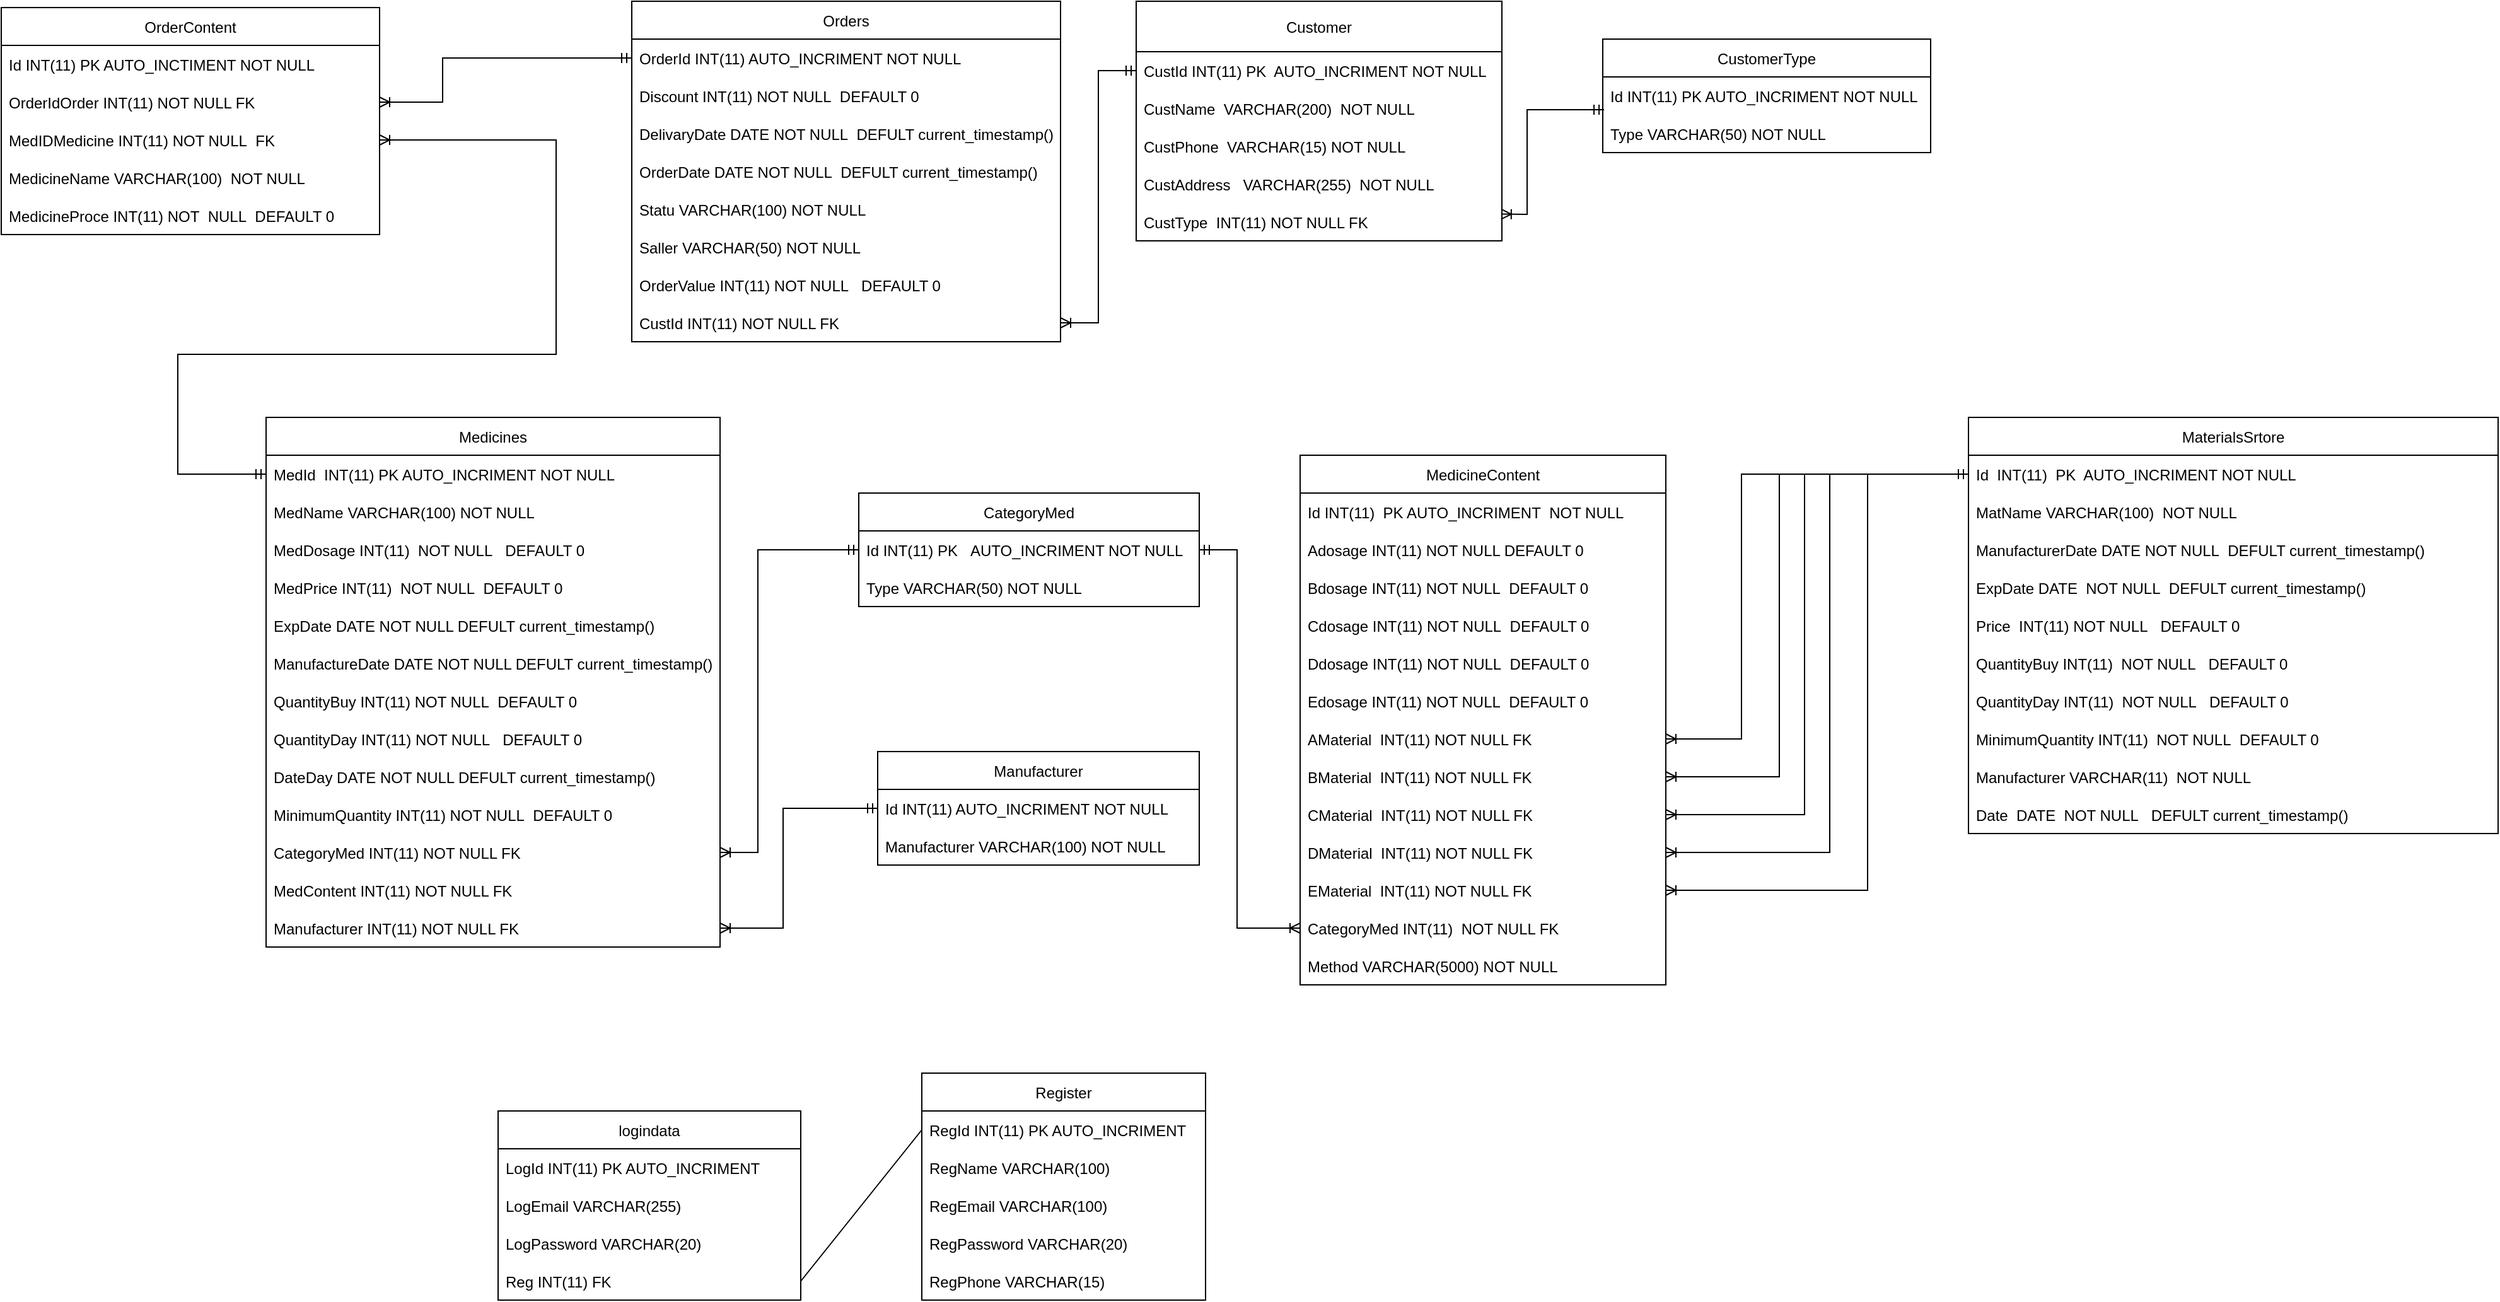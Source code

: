<mxfile version="18.0.1" type="device"><diagram id="C5RBs43oDa-KdzZeNtuy" name="Page-1"><mxGraphModel dx="881" dy="442" grid="1" gridSize="10" guides="1" tooltips="1" connect="1" arrows="1" fold="1" page="1" pageScale="1" pageWidth="827" pageHeight="1169" math="0" shadow="0"><root><mxCell id="WIyWlLk6GJQsqaUBKTNV-0"/><mxCell id="WIyWlLk6GJQsqaUBKTNV-1" parent="WIyWlLk6GJQsqaUBKTNV-0"/><mxCell id="UzynnG4K169JAQrHwCgM-20" value="" style="fontSize=12;html=1;endArrow=ERoneToMany;startArrow=ERmandOne;rounded=0;entryX=0.998;entryY=0.293;entryDx=0;entryDy=0;entryPerimeter=0;exitX=0.004;exitY=0.867;exitDx=0;exitDy=0;exitPerimeter=0;" parent="WIyWlLk6GJQsqaUBKTNV-1" source="BqTCzGmixMSB_LuTVovO-10" target="BqTCzGmixMSB_LuTVovO-7" edge="1"><mxGeometry width="100" height="100" relative="1" as="geometry"><mxPoint x="150" y="45" as="sourcePoint"/><mxPoint x="220" y="160" as="targetPoint"/><Array as="points"><mxPoint x="1230" y="96"/><mxPoint x="1230" y="179"/></Array></mxGeometry></mxCell><mxCell id="BqTCzGmixMSB_LuTVovO-2" value="Customer" style="swimlane;fontStyle=0;childLayout=stackLayout;horizontal=1;startSize=40;horizontalStack=0;resizeParent=1;resizeParentMax=0;resizeLast=0;collapsible=1;marginBottom=0;" parent="WIyWlLk6GJQsqaUBKTNV-1" vertex="1"><mxGeometry x="920" y="10" width="290" height="190" as="geometry"/></mxCell><mxCell id="BqTCzGmixMSB_LuTVovO-3" value="CustId INT(11) PK  AUTO_INCRIMENT NOT NULL" style="text;strokeColor=none;fillColor=none;align=left;verticalAlign=middle;spacingLeft=4;spacingRight=4;overflow=hidden;points=[[0,0.5],[1,0.5]];portConstraint=eastwest;rotatable=0;" parent="BqTCzGmixMSB_LuTVovO-2" vertex="1"><mxGeometry y="40" width="290" height="30" as="geometry"/></mxCell><mxCell id="BqTCzGmixMSB_LuTVovO-4" value="CustName  VARCHAR(200)  NOT NULL" style="text;strokeColor=none;fillColor=none;align=left;verticalAlign=middle;spacingLeft=4;spacingRight=4;overflow=hidden;points=[[0,0.5],[1,0.5]];portConstraint=eastwest;rotatable=0;" parent="BqTCzGmixMSB_LuTVovO-2" vertex="1"><mxGeometry y="70" width="290" height="30" as="geometry"/></mxCell><mxCell id="BqTCzGmixMSB_LuTVovO-8" value="CustPhone  VARCHAR(15) NOT NULL" style="text;strokeColor=none;fillColor=none;align=left;verticalAlign=middle;spacingLeft=4;spacingRight=4;overflow=hidden;points=[[0,0.5],[1,0.5]];portConstraint=eastwest;rotatable=0;" parent="BqTCzGmixMSB_LuTVovO-2" vertex="1"><mxGeometry y="100" width="290" height="30" as="geometry"/></mxCell><mxCell id="BqTCzGmixMSB_LuTVovO-6" value="CustAddress   VARCHAR(255)  NOT NULL" style="text;strokeColor=none;fillColor=none;align=left;verticalAlign=middle;spacingLeft=4;spacingRight=4;overflow=hidden;points=[[0,0.5],[1,0.5]];portConstraint=eastwest;rotatable=0;" parent="BqTCzGmixMSB_LuTVovO-2" vertex="1"><mxGeometry y="130" width="290" height="30" as="geometry"/></mxCell><mxCell id="BqTCzGmixMSB_LuTVovO-7" value="CustType  INT(11) NOT NULL FK" style="text;strokeColor=none;fillColor=none;align=left;verticalAlign=middle;spacingLeft=4;spacingRight=4;overflow=hidden;points=[[0,0.5],[1,0.5]];portConstraint=eastwest;rotatable=0;" parent="BqTCzGmixMSB_LuTVovO-2" vertex="1"><mxGeometry y="160" width="290" height="30" as="geometry"/></mxCell><mxCell id="BqTCzGmixMSB_LuTVovO-9" value="CustomerType" style="swimlane;fontStyle=0;childLayout=stackLayout;horizontal=1;startSize=30;horizontalStack=0;resizeParent=1;resizeParentMax=0;resizeLast=0;collapsible=1;marginBottom=0;" parent="WIyWlLk6GJQsqaUBKTNV-1" vertex="1"><mxGeometry x="1290" y="40" width="260" height="90" as="geometry"><mxRectangle x="220" y="40" width="50" height="30" as="alternateBounds"/></mxGeometry></mxCell><mxCell id="BqTCzGmixMSB_LuTVovO-10" value="Id INT(11) PK AUTO_INCRIMENT NOT NULL" style="text;strokeColor=none;fillColor=none;align=left;verticalAlign=middle;spacingLeft=4;spacingRight=4;overflow=hidden;points=[[0,0.5],[1,0.5]];portConstraint=eastwest;rotatable=0;" parent="BqTCzGmixMSB_LuTVovO-9" vertex="1"><mxGeometry y="30" width="260" height="30" as="geometry"/></mxCell><mxCell id="BqTCzGmixMSB_LuTVovO-11" value="Type VARCHAR(50) NOT NULL" style="text;strokeColor=none;fillColor=none;align=left;verticalAlign=middle;spacingLeft=4;spacingRight=4;overflow=hidden;points=[[0,0.5],[1,0.5]];portConstraint=eastwest;rotatable=0;" parent="BqTCzGmixMSB_LuTVovO-9" vertex="1"><mxGeometry y="60" width="260" height="30" as="geometry"/></mxCell><mxCell id="BqTCzGmixMSB_LuTVovO-14" value="logindata" style="swimlane;fontStyle=0;childLayout=stackLayout;horizontal=1;startSize=30;horizontalStack=0;resizeParent=1;resizeParentMax=0;resizeLast=0;collapsible=1;marginBottom=0;" parent="WIyWlLk6GJQsqaUBKTNV-1" vertex="1"><mxGeometry x="414" y="890" width="240" height="150" as="geometry"/></mxCell><mxCell id="BqTCzGmixMSB_LuTVovO-15" value="LogId INT(11) PK AUTO_INCRIMENT" style="text;strokeColor=none;fillColor=none;align=left;verticalAlign=middle;spacingLeft=4;spacingRight=4;overflow=hidden;points=[[0,0.5],[1,0.5]];portConstraint=eastwest;rotatable=0;" parent="BqTCzGmixMSB_LuTVovO-14" vertex="1"><mxGeometry y="30" width="240" height="30" as="geometry"/></mxCell><mxCell id="BqTCzGmixMSB_LuTVovO-16" value="LogEmail VARCHAR(255)" style="text;strokeColor=none;fillColor=none;align=left;verticalAlign=middle;spacingLeft=4;spacingRight=4;overflow=hidden;points=[[0,0.5],[1,0.5]];portConstraint=eastwest;rotatable=0;" parent="BqTCzGmixMSB_LuTVovO-14" vertex="1"><mxGeometry y="60" width="240" height="30" as="geometry"/></mxCell><mxCell id="BqTCzGmixMSB_LuTVovO-17" value="LogPassword VARCHAR(20)" style="text;strokeColor=none;fillColor=none;align=left;verticalAlign=middle;spacingLeft=4;spacingRight=4;overflow=hidden;points=[[0,0.5],[1,0.5]];portConstraint=eastwest;rotatable=0;" parent="BqTCzGmixMSB_LuTVovO-14" vertex="1"><mxGeometry y="90" width="240" height="30" as="geometry"/></mxCell><mxCell id="BqTCzGmixMSB_LuTVovO-18" value="Reg INT(11) FK" style="text;strokeColor=none;fillColor=none;align=left;verticalAlign=middle;spacingLeft=4;spacingRight=4;overflow=hidden;points=[[0,0.5],[1,0.5]];portConstraint=eastwest;rotatable=0;" parent="BqTCzGmixMSB_LuTVovO-14" vertex="1"><mxGeometry y="120" width="240" height="30" as="geometry"/></mxCell><mxCell id="BqTCzGmixMSB_LuTVovO-19" value="Register" style="swimlane;fontStyle=0;childLayout=stackLayout;horizontal=1;startSize=30;horizontalStack=0;resizeParent=1;resizeParentMax=0;resizeLast=0;collapsible=1;marginBottom=0;" parent="WIyWlLk6GJQsqaUBKTNV-1" vertex="1"><mxGeometry x="750" y="860" width="225" height="180" as="geometry"/></mxCell><mxCell id="BqTCzGmixMSB_LuTVovO-20" value="RegId INT(11) PK AUTO_INCRIMENT" style="text;strokeColor=none;fillColor=none;align=left;verticalAlign=middle;spacingLeft=4;spacingRight=4;overflow=hidden;points=[[0,0.5],[1,0.5]];portConstraint=eastwest;rotatable=0;" parent="BqTCzGmixMSB_LuTVovO-19" vertex="1"><mxGeometry y="30" width="225" height="30" as="geometry"/></mxCell><mxCell id="BqTCzGmixMSB_LuTVovO-21" value="RegName VARCHAR(100)" style="text;strokeColor=none;fillColor=none;align=left;verticalAlign=middle;spacingLeft=4;spacingRight=4;overflow=hidden;points=[[0,0.5],[1,0.5]];portConstraint=eastwest;rotatable=0;" parent="BqTCzGmixMSB_LuTVovO-19" vertex="1"><mxGeometry y="60" width="225" height="30" as="geometry"/></mxCell><mxCell id="BqTCzGmixMSB_LuTVovO-25" value="RegEmail VARCHAR(100) " style="text;strokeColor=none;fillColor=none;align=left;verticalAlign=middle;spacingLeft=4;spacingRight=4;overflow=hidden;points=[[0,0.5],[1,0.5]];portConstraint=eastwest;rotatable=0;" parent="BqTCzGmixMSB_LuTVovO-19" vertex="1"><mxGeometry y="90" width="225" height="30" as="geometry"/></mxCell><mxCell id="BqTCzGmixMSB_LuTVovO-24" value="RegPassword VARCHAR(20)" style="text;strokeColor=none;fillColor=none;align=left;verticalAlign=middle;spacingLeft=4;spacingRight=4;overflow=hidden;points=[[0,0.5],[1,0.5]];portConstraint=eastwest;rotatable=0;" parent="BqTCzGmixMSB_LuTVovO-19" vertex="1"><mxGeometry y="120" width="225" height="30" as="geometry"/></mxCell><mxCell id="BqTCzGmixMSB_LuTVovO-22" value="RegPhone VARCHAR(15)" style="text;strokeColor=none;fillColor=none;align=left;verticalAlign=middle;spacingLeft=4;spacingRight=4;overflow=hidden;points=[[0,0.5],[1,0.5]];portConstraint=eastwest;rotatable=0;" parent="BqTCzGmixMSB_LuTVovO-19" vertex="1"><mxGeometry y="150" width="225" height="30" as="geometry"/></mxCell><mxCell id="BqTCzGmixMSB_LuTVovO-27" value="" style="endArrow=none;html=1;rounded=0;endSize=999;exitX=1;exitY=0.5;exitDx=0;exitDy=0;entryX=0;entryY=0.5;entryDx=0;entryDy=0;" parent="WIyWlLk6GJQsqaUBKTNV-1" source="BqTCzGmixMSB_LuTVovO-18" target="BqTCzGmixMSB_LuTVovO-20" edge="1"><mxGeometry relative="1" as="geometry"><mxPoint x="560" y="230" as="sourcePoint"/><mxPoint x="720" y="200" as="targetPoint"/></mxGeometry></mxCell><mxCell id="BqTCzGmixMSB_LuTVovO-28" value="Orders" style="swimlane;fontStyle=0;childLayout=stackLayout;horizontal=1;startSize=30;horizontalStack=0;resizeParent=1;resizeParentMax=0;resizeLast=0;collapsible=1;marginBottom=0;" parent="WIyWlLk6GJQsqaUBKTNV-1" vertex="1"><mxGeometry x="520" y="10" width="340" height="270" as="geometry"/></mxCell><mxCell id="BqTCzGmixMSB_LuTVovO-29" value="OrderId INT(11) AUTO_INCRIMENT NOT NULL" style="text;strokeColor=none;fillColor=none;align=left;verticalAlign=middle;spacingLeft=4;spacingRight=4;overflow=hidden;points=[[0,0.5],[1,0.5]];portConstraint=eastwest;rotatable=0;" parent="BqTCzGmixMSB_LuTVovO-28" vertex="1"><mxGeometry y="30" width="340" height="30" as="geometry"/></mxCell><mxCell id="BqTCzGmixMSB_LuTVovO-30" value="Discount INT(11) NOT NULL  DEFAULT 0" style="text;strokeColor=none;fillColor=none;align=left;verticalAlign=middle;spacingLeft=4;spacingRight=4;overflow=hidden;points=[[0,0.5],[1,0.5]];portConstraint=eastwest;rotatable=0;" parent="BqTCzGmixMSB_LuTVovO-28" vertex="1"><mxGeometry y="60" width="340" height="30" as="geometry"/></mxCell><mxCell id="BqTCzGmixMSB_LuTVovO-33" value="DelivaryDate DATE NOT NULL  DEFULT current_timestamp()" style="text;strokeColor=none;fillColor=none;align=left;verticalAlign=middle;spacingLeft=4;spacingRight=4;overflow=hidden;points=[[0,0.5],[1,0.5]];portConstraint=eastwest;rotatable=0;" parent="BqTCzGmixMSB_LuTVovO-28" vertex="1"><mxGeometry y="90" width="340" height="30" as="geometry"/></mxCell><mxCell id="BqTCzGmixMSB_LuTVovO-34" value="OrderDate DATE NOT NULL  DEFULT current_timestamp()" style="text;strokeColor=none;fillColor=none;align=left;verticalAlign=middle;spacingLeft=4;spacingRight=4;overflow=hidden;points=[[0,0.5],[1,0.5]];portConstraint=eastwest;rotatable=0;" parent="BqTCzGmixMSB_LuTVovO-28" vertex="1"><mxGeometry y="120" width="340" height="30" as="geometry"/></mxCell><mxCell id="BqTCzGmixMSB_LuTVovO-31" value="Statu VARCHAR(100) NOT NULL" style="text;strokeColor=none;fillColor=none;align=left;verticalAlign=middle;spacingLeft=4;spacingRight=4;overflow=hidden;points=[[0,0.5],[1,0.5]];portConstraint=eastwest;rotatable=0;" parent="BqTCzGmixMSB_LuTVovO-28" vertex="1"><mxGeometry y="150" width="340" height="30" as="geometry"/></mxCell><mxCell id="BqTCzGmixMSB_LuTVovO-37" value="Saller VARCHAR(50) NOT NULL" style="text;strokeColor=none;fillColor=none;align=left;verticalAlign=middle;spacingLeft=4;spacingRight=4;overflow=hidden;points=[[0,0.5],[1,0.5]];portConstraint=eastwest;rotatable=0;" parent="BqTCzGmixMSB_LuTVovO-28" vertex="1"><mxGeometry y="180" width="340" height="30" as="geometry"/></mxCell><mxCell id="BqTCzGmixMSB_LuTVovO-36" value="OrderValue INT(11) NOT NULL   DEFAULT 0" style="text;strokeColor=none;fillColor=none;align=left;verticalAlign=middle;spacingLeft=4;spacingRight=4;overflow=hidden;points=[[0,0.5],[1,0.5]];portConstraint=eastwest;rotatable=0;" parent="BqTCzGmixMSB_LuTVovO-28" vertex="1"><mxGeometry y="210" width="340" height="30" as="geometry"/></mxCell><mxCell id="BqTCzGmixMSB_LuTVovO-35" value="CustId INT(11) NOT NULL FK" style="text;strokeColor=none;fillColor=none;align=left;verticalAlign=middle;spacingLeft=4;spacingRight=4;overflow=hidden;points=[[0,0.5],[1,0.5]];portConstraint=eastwest;rotatable=0;" parent="BqTCzGmixMSB_LuTVovO-28" vertex="1"><mxGeometry y="240" width="340" height="30" as="geometry"/></mxCell><mxCell id="BqTCzGmixMSB_LuTVovO-38" value="" style="fontSize=12;html=1;endArrow=ERoneToMany;startArrow=ERmandOne;rounded=0;entryX=1;entryY=0.5;entryDx=0;entryDy=0;exitX=0;exitY=0.5;exitDx=0;exitDy=0;" parent="WIyWlLk6GJQsqaUBKTNV-1" source="BqTCzGmixMSB_LuTVovO-3" target="BqTCzGmixMSB_LuTVovO-35" edge="1"><mxGeometry width="100" height="100" relative="1" as="geometry"><mxPoint x="-208.66" y="240" as="sourcePoint"/><mxPoint x="-250" y="342.78" as="targetPoint"/><Array as="points"><mxPoint x="890" y="65"/><mxPoint x="890" y="265"/></Array></mxGeometry></mxCell><mxCell id="BqTCzGmixMSB_LuTVovO-39" value="OrderContent" style="swimlane;fontStyle=0;childLayout=stackLayout;horizontal=1;startSize=30;horizontalStack=0;resizeParent=1;resizeParentMax=0;resizeLast=0;collapsible=1;marginBottom=0;" parent="WIyWlLk6GJQsqaUBKTNV-1" vertex="1"><mxGeometry x="20" y="15" width="300" height="180" as="geometry"/></mxCell><mxCell id="BqTCzGmixMSB_LuTVovO-40" value="Id INT(11) PK AUTO_INCTIMENT NOT NULL  " style="text;strokeColor=none;fillColor=none;align=left;verticalAlign=middle;spacingLeft=4;spacingRight=4;overflow=hidden;points=[[0,0.5],[1,0.5]];portConstraint=eastwest;rotatable=0;" parent="BqTCzGmixMSB_LuTVovO-39" vertex="1"><mxGeometry y="30" width="300" height="30" as="geometry"/></mxCell><mxCell id="BqTCzGmixMSB_LuTVovO-41" value="OrderIdOrder INT(11) NOT NULL FK  " style="text;strokeColor=none;fillColor=none;align=left;verticalAlign=middle;spacingLeft=4;spacingRight=4;overflow=hidden;points=[[0,0.5],[1,0.5]];portConstraint=eastwest;rotatable=0;" parent="BqTCzGmixMSB_LuTVovO-39" vertex="1"><mxGeometry y="60" width="300" height="30" as="geometry"/></mxCell><mxCell id="BqTCzGmixMSB_LuTVovO-42" value="MedIDMedicine INT(11) NOT NULL  FK" style="text;strokeColor=none;fillColor=none;align=left;verticalAlign=middle;spacingLeft=4;spacingRight=4;overflow=hidden;points=[[0,0.5],[1,0.5]];portConstraint=eastwest;rotatable=0;" parent="BqTCzGmixMSB_LuTVovO-39" vertex="1"><mxGeometry y="90" width="300" height="30" as="geometry"/></mxCell><mxCell id="BqTCzGmixMSB_LuTVovO-47" value="MedicineName VARCHAR(100)  NOT NULL" style="text;strokeColor=none;fillColor=none;align=left;verticalAlign=middle;spacingLeft=4;spacingRight=4;overflow=hidden;points=[[0,0.5],[1,0.5]];portConstraint=eastwest;rotatable=0;" parent="BqTCzGmixMSB_LuTVovO-39" vertex="1"><mxGeometry y="120" width="300" height="30" as="geometry"/></mxCell><mxCell id="BqTCzGmixMSB_LuTVovO-46" value="MedicineProce INT(11) NOT  NULL  DEFAULT 0" style="text;strokeColor=none;fillColor=none;align=left;verticalAlign=middle;spacingLeft=4;spacingRight=4;overflow=hidden;points=[[0,0.5],[1,0.5]];portConstraint=eastwest;rotatable=0;" parent="BqTCzGmixMSB_LuTVovO-39" vertex="1"><mxGeometry y="150" width="300" height="30" as="geometry"/></mxCell><mxCell id="BqTCzGmixMSB_LuTVovO-48" value="Medicines" style="swimlane;fontStyle=0;childLayout=stackLayout;horizontal=1;startSize=30;horizontalStack=0;resizeParent=1;resizeParentMax=0;resizeLast=0;collapsible=1;marginBottom=0;" parent="WIyWlLk6GJQsqaUBKTNV-1" vertex="1"><mxGeometry x="230" y="340" width="360" height="420" as="geometry"/></mxCell><mxCell id="BqTCzGmixMSB_LuTVovO-49" value="MedId  INT(11) PK AUTO_INCRIMENT NOT NULL" style="text;strokeColor=none;fillColor=none;align=left;verticalAlign=middle;spacingLeft=4;spacingRight=4;overflow=hidden;points=[[0,0.5],[1,0.5]];portConstraint=eastwest;rotatable=0;" parent="BqTCzGmixMSB_LuTVovO-48" vertex="1"><mxGeometry y="30" width="360" height="30" as="geometry"/></mxCell><mxCell id="BqTCzGmixMSB_LuTVovO-51" value="MedName VARCHAR(100) NOT NULL" style="text;strokeColor=none;fillColor=none;align=left;verticalAlign=middle;spacingLeft=4;spacingRight=4;overflow=hidden;points=[[0,0.5],[1,0.5]];portConstraint=eastwest;rotatable=0;" parent="BqTCzGmixMSB_LuTVovO-48" vertex="1"><mxGeometry y="60" width="360" height="30" as="geometry"/></mxCell><mxCell id="BqTCzGmixMSB_LuTVovO-50" value="MedDosage INT(11)  NOT NULL   DEFAULT 0" style="text;strokeColor=none;fillColor=none;align=left;verticalAlign=middle;spacingLeft=4;spacingRight=4;overflow=hidden;points=[[0,0.5],[1,0.5]];portConstraint=eastwest;rotatable=0;" parent="BqTCzGmixMSB_LuTVovO-48" vertex="1"><mxGeometry y="90" width="360" height="30" as="geometry"/></mxCell><mxCell id="BqTCzGmixMSB_LuTVovO-52" value="MedPrice INT(11)  NOT NULL  DEFAULT 0" style="text;strokeColor=none;fillColor=none;align=left;verticalAlign=middle;spacingLeft=4;spacingRight=4;overflow=hidden;points=[[0,0.5],[1,0.5]];portConstraint=eastwest;rotatable=0;" parent="BqTCzGmixMSB_LuTVovO-48" vertex="1"><mxGeometry y="120" width="360" height="30" as="geometry"/></mxCell><mxCell id="BqTCzGmixMSB_LuTVovO-45" value="ExpDate DATE NOT NULL DEFULT current_timestamp()" style="text;strokeColor=none;fillColor=none;align=left;verticalAlign=middle;spacingLeft=4;spacingRight=4;overflow=hidden;points=[[0,0.5],[1,0.5]];portConstraint=eastwest;rotatable=0;" parent="BqTCzGmixMSB_LuTVovO-48" vertex="1"><mxGeometry y="150" width="360" height="30" as="geometry"/></mxCell><mxCell id="BqTCzGmixMSB_LuTVovO-44" value="ManufactureDate DATE NOT NULL DEFULT current_timestamp()" style="text;strokeColor=none;fillColor=none;align=left;verticalAlign=middle;spacingLeft=4;spacingRight=4;overflow=hidden;points=[[0,0.5],[1,0.5]];portConstraint=eastwest;rotatable=0;" parent="BqTCzGmixMSB_LuTVovO-48" vertex="1"><mxGeometry y="180" width="360" height="30" as="geometry"/></mxCell><mxCell id="BqTCzGmixMSB_LuTVovO-43" value="QuantityBuy INT(11) NOT NULL  DEFAULT 0" style="text;strokeColor=none;fillColor=none;align=left;verticalAlign=middle;spacingLeft=4;spacingRight=4;overflow=hidden;points=[[0,0.5],[1,0.5]];portConstraint=eastwest;rotatable=0;" parent="BqTCzGmixMSB_LuTVovO-48" vertex="1"><mxGeometry y="210" width="360" height="30" as="geometry"/></mxCell><mxCell id="BqTCzGmixMSB_LuTVovO-57" value="QuantityDay INT(11) NOT NULL   DEFAULT 0" style="text;strokeColor=none;fillColor=none;align=left;verticalAlign=middle;spacingLeft=4;spacingRight=4;overflow=hidden;points=[[0,0.5],[1,0.5]];portConstraint=eastwest;rotatable=0;" parent="BqTCzGmixMSB_LuTVovO-48" vertex="1"><mxGeometry y="240" width="360" height="30" as="geometry"/></mxCell><mxCell id="BqTCzGmixMSB_LuTVovO-56" value="DateDay DATE NOT NULL DEFULT current_timestamp()" style="text;strokeColor=none;fillColor=none;align=left;verticalAlign=middle;spacingLeft=4;spacingRight=4;overflow=hidden;points=[[0,0.5],[1,0.5]];portConstraint=eastwest;rotatable=0;" parent="BqTCzGmixMSB_LuTVovO-48" vertex="1"><mxGeometry y="270" width="360" height="30" as="geometry"/></mxCell><mxCell id="BqTCzGmixMSB_LuTVovO-55" value="MinimumQuantity INT(11) NOT NULL  DEFAULT 0" style="text;strokeColor=none;fillColor=none;align=left;verticalAlign=middle;spacingLeft=4;spacingRight=4;overflow=hidden;points=[[0,0.5],[1,0.5]];portConstraint=eastwest;rotatable=0;" parent="BqTCzGmixMSB_LuTVovO-48" vertex="1"><mxGeometry y="300" width="360" height="30" as="geometry"/></mxCell><mxCell id="BqTCzGmixMSB_LuTVovO-54" value="CategoryMed INT(11) NOT NULL FK" style="text;strokeColor=none;fillColor=none;align=left;verticalAlign=middle;spacingLeft=4;spacingRight=4;overflow=hidden;points=[[0,0.5],[1,0.5]];portConstraint=eastwest;rotatable=0;" parent="BqTCzGmixMSB_LuTVovO-48" vertex="1"><mxGeometry y="330" width="360" height="30" as="geometry"/></mxCell><mxCell id="BqTCzGmixMSB_LuTVovO-62" value="MedContent INT(11) NOT NULL FK" style="text;strokeColor=none;fillColor=none;align=left;verticalAlign=middle;spacingLeft=4;spacingRight=4;overflow=hidden;points=[[0,0.5],[1,0.5]];portConstraint=eastwest;rotatable=0;" parent="BqTCzGmixMSB_LuTVovO-48" vertex="1"><mxGeometry y="360" width="360" height="30" as="geometry"/></mxCell><mxCell id="BqTCzGmixMSB_LuTVovO-53" value="Manufacturer INT(11) NOT NULL FK" style="text;strokeColor=none;fillColor=none;align=left;verticalAlign=middle;spacingLeft=4;spacingRight=4;overflow=hidden;points=[[0,0.5],[1,0.5]];portConstraint=eastwest;rotatable=0;" parent="BqTCzGmixMSB_LuTVovO-48" vertex="1"><mxGeometry y="390" width="360" height="30" as="geometry"/></mxCell><mxCell id="BqTCzGmixMSB_LuTVovO-63" value="" style="fontSize=12;html=1;endArrow=ERoneToMany;startArrow=ERmandOne;rounded=0;entryX=1;entryY=0.5;entryDx=0;entryDy=0;exitX=0;exitY=0.5;exitDx=0;exitDy=0;" parent="WIyWlLk6GJQsqaUBKTNV-1" source="BqTCzGmixMSB_LuTVovO-29" target="BqTCzGmixMSB_LuTVovO-41" edge="1"><mxGeometry width="100" height="100" relative="1" as="geometry"><mxPoint x="-18.66" y="340" as="sourcePoint"/><mxPoint x="-140" y="432.78" as="targetPoint"/><Array as="points"><mxPoint x="370" y="55"/><mxPoint x="370" y="90"/></Array></mxGeometry></mxCell><mxCell id="BqTCzGmixMSB_LuTVovO-64" value="" style="fontSize=12;html=1;endArrow=ERoneToMany;startArrow=ERmandOne;rounded=0;entryX=1;entryY=0.5;entryDx=0;entryDy=0;exitX=0;exitY=0.5;exitDx=0;exitDy=0;" parent="WIyWlLk6GJQsqaUBKTNV-1" source="BqTCzGmixMSB_LuTVovO-49" target="BqTCzGmixMSB_LuTVovO-42" edge="1"><mxGeometry width="100" height="100" relative="1" as="geometry"><mxPoint x="-218.66" y="438.61" as="sourcePoint"/><mxPoint x="-340" y="531.39" as="targetPoint"/><Array as="points"><mxPoint x="160" y="385"/><mxPoint x="160" y="290"/><mxPoint x="460" y="290"/><mxPoint x="460" y="120"/></Array></mxGeometry></mxCell><mxCell id="BqTCzGmixMSB_LuTVovO-65" value="CategoryMed" style="swimlane;fontStyle=0;childLayout=stackLayout;horizontal=1;startSize=30;horizontalStack=0;resizeParent=1;resizeParentMax=0;resizeLast=0;collapsible=1;marginBottom=0;" parent="WIyWlLk6GJQsqaUBKTNV-1" vertex="1"><mxGeometry x="700" y="400" width="270" height="90" as="geometry"/></mxCell><mxCell id="BqTCzGmixMSB_LuTVovO-66" value="Id INT(11) PK   AUTO_INCRIMENT NOT NULL " style="text;strokeColor=none;fillColor=none;align=left;verticalAlign=middle;spacingLeft=4;spacingRight=4;overflow=hidden;points=[[0,0.5],[1,0.5]];portConstraint=eastwest;rotatable=0;" parent="BqTCzGmixMSB_LuTVovO-65" vertex="1"><mxGeometry y="30" width="270" height="30" as="geometry"/></mxCell><mxCell id="BqTCzGmixMSB_LuTVovO-67" value="Type VARCHAR(50) NOT NULL" style="text;strokeColor=none;fillColor=none;align=left;verticalAlign=middle;spacingLeft=4;spacingRight=4;overflow=hidden;points=[[0,0.5],[1,0.5]];portConstraint=eastwest;rotatable=0;" parent="BqTCzGmixMSB_LuTVovO-65" vertex="1"><mxGeometry y="60" width="270" height="30" as="geometry"/></mxCell><mxCell id="BqTCzGmixMSB_LuTVovO-69" value="Manufacturer" style="swimlane;fontStyle=0;childLayout=stackLayout;horizontal=1;startSize=30;horizontalStack=0;resizeParent=1;resizeParentMax=0;resizeLast=0;collapsible=1;marginBottom=0;" parent="WIyWlLk6GJQsqaUBKTNV-1" vertex="1"><mxGeometry x="715" y="605" width="255" height="90" as="geometry"/></mxCell><mxCell id="BqTCzGmixMSB_LuTVovO-70" value="Id INT(11) AUTO_INCRIMENT NOT NULL " style="text;strokeColor=none;fillColor=none;align=left;verticalAlign=middle;spacingLeft=4;spacingRight=4;overflow=hidden;points=[[0,0.5],[1,0.5]];portConstraint=eastwest;rotatable=0;" parent="BqTCzGmixMSB_LuTVovO-69" vertex="1"><mxGeometry y="30" width="255" height="30" as="geometry"/></mxCell><mxCell id="BqTCzGmixMSB_LuTVovO-71" value="Manufacturer VARCHAR(100) NOT NULL" style="text;strokeColor=none;fillColor=none;align=left;verticalAlign=middle;spacingLeft=4;spacingRight=4;overflow=hidden;points=[[0,0.5],[1,0.5]];portConstraint=eastwest;rotatable=0;" parent="BqTCzGmixMSB_LuTVovO-69" vertex="1"><mxGeometry y="60" width="255" height="30" as="geometry"/></mxCell><mxCell id="BqTCzGmixMSB_LuTVovO-73" value="" style="fontSize=12;html=1;endArrow=ERoneToMany;startArrow=ERmandOne;rounded=0;entryX=1;entryY=0.5;entryDx=0;entryDy=0;exitX=0;exitY=0.5;exitDx=0;exitDy=0;" parent="WIyWlLk6GJQsqaUBKTNV-1" source="BqTCzGmixMSB_LuTVovO-66" target="BqTCzGmixMSB_LuTVovO-54" edge="1"><mxGeometry width="100" height="100" relative="1" as="geometry"><mxPoint x="400.84" y="116.01" as="sourcePoint"/><mxPoint x="279.5" y="208.79" as="targetPoint"/><Array as="points"><mxPoint x="620" y="445"/><mxPoint x="620" y="685"/></Array></mxGeometry></mxCell><mxCell id="BqTCzGmixMSB_LuTVovO-74" value="" style="fontSize=12;html=1;endArrow=ERoneToMany;startArrow=ERmandOne;rounded=0;entryX=1;entryY=0.5;entryDx=0;entryDy=0;exitX=0;exitY=0.5;exitDx=0;exitDy=0;" parent="WIyWlLk6GJQsqaUBKTNV-1" source="BqTCzGmixMSB_LuTVovO-70" target="BqTCzGmixMSB_LuTVovO-53" edge="1"><mxGeometry width="100" height="100" relative="1" as="geometry"><mxPoint x="410.84" y="126.01" as="sourcePoint"/><mxPoint x="289.5" y="218.79" as="targetPoint"/><Array as="points"><mxPoint x="640" y="650"/><mxPoint x="640" y="745"/></Array></mxGeometry></mxCell><mxCell id="BqTCzGmixMSB_LuTVovO-75" value="MedicineContent" style="swimlane;fontStyle=0;childLayout=stackLayout;horizontal=1;startSize=30;horizontalStack=0;resizeParent=1;resizeParentMax=0;resizeLast=0;collapsible=1;marginBottom=0;" parent="WIyWlLk6GJQsqaUBKTNV-1" vertex="1"><mxGeometry x="1050" y="370" width="290" height="420" as="geometry"/></mxCell><mxCell id="BqTCzGmixMSB_LuTVovO-76" value="Id INT(11)  PK AUTO_INCRIMENT  NOT NULL" style="text;strokeColor=none;fillColor=none;align=left;verticalAlign=middle;spacingLeft=4;spacingRight=4;overflow=hidden;points=[[0,0.5],[1,0.5]];portConstraint=eastwest;rotatable=0;" parent="BqTCzGmixMSB_LuTVovO-75" vertex="1"><mxGeometry y="30" width="290" height="30" as="geometry"/></mxCell><mxCell id="BqTCzGmixMSB_LuTVovO-77" value="Adosage INT(11) NOT NULL DEFAULT 0" style="text;strokeColor=none;fillColor=none;align=left;verticalAlign=middle;spacingLeft=4;spacingRight=4;overflow=hidden;points=[[0,0.5],[1,0.5]];portConstraint=eastwest;rotatable=0;" parent="BqTCzGmixMSB_LuTVovO-75" vertex="1"><mxGeometry y="60" width="290" height="30" as="geometry"/></mxCell><mxCell id="BqTCzGmixMSB_LuTVovO-81" value="Bdosage INT(11) NOT NULL  DEFAULT 0" style="text;strokeColor=none;fillColor=none;align=left;verticalAlign=middle;spacingLeft=4;spacingRight=4;overflow=hidden;points=[[0,0.5],[1,0.5]];portConstraint=eastwest;rotatable=0;" parent="BqTCzGmixMSB_LuTVovO-75" vertex="1"><mxGeometry y="90" width="290" height="30" as="geometry"/></mxCell><mxCell id="BqTCzGmixMSB_LuTVovO-80" value="Cdosage INT(11) NOT NULL  DEFAULT 0" style="text;strokeColor=none;fillColor=none;align=left;verticalAlign=middle;spacingLeft=4;spacingRight=4;overflow=hidden;points=[[0,0.5],[1,0.5]];portConstraint=eastwest;rotatable=0;" parent="BqTCzGmixMSB_LuTVovO-75" vertex="1"><mxGeometry y="120" width="290" height="30" as="geometry"/></mxCell><mxCell id="BqTCzGmixMSB_LuTVovO-82" value="Ddosage INT(11) NOT NULL  DEFAULT 0" style="text;strokeColor=none;fillColor=none;align=left;verticalAlign=middle;spacingLeft=4;spacingRight=4;overflow=hidden;points=[[0,0.5],[1,0.5]];portConstraint=eastwest;rotatable=0;" parent="BqTCzGmixMSB_LuTVovO-75" vertex="1"><mxGeometry y="150" width="290" height="30" as="geometry"/></mxCell><mxCell id="BqTCzGmixMSB_LuTVovO-83" value="Edosage INT(11) NOT NULL  DEFAULT 0" style="text;strokeColor=none;fillColor=none;align=left;verticalAlign=middle;spacingLeft=4;spacingRight=4;overflow=hidden;points=[[0,0.5],[1,0.5]];portConstraint=eastwest;rotatable=0;" parent="BqTCzGmixMSB_LuTVovO-75" vertex="1"><mxGeometry y="180" width="290" height="30" as="geometry"/></mxCell><mxCell id="BqTCzGmixMSB_LuTVovO-59" value="AMaterial  INT(11) NOT NULL FK" style="text;strokeColor=none;fillColor=none;align=left;verticalAlign=middle;spacingLeft=4;spacingRight=4;overflow=hidden;points=[[0,0.5],[1,0.5]];portConstraint=eastwest;rotatable=0;" parent="BqTCzGmixMSB_LuTVovO-75" vertex="1"><mxGeometry y="210" width="290" height="30" as="geometry"/></mxCell><mxCell id="BqTCzGmixMSB_LuTVovO-84" value="BMaterial  INT(11) NOT NULL FK" style="text;strokeColor=none;fillColor=none;align=left;verticalAlign=middle;spacingLeft=4;spacingRight=4;overflow=hidden;points=[[0,0.5],[1,0.5]];portConstraint=eastwest;rotatable=0;" parent="BqTCzGmixMSB_LuTVovO-75" vertex="1"><mxGeometry y="240" width="290" height="30" as="geometry"/></mxCell><mxCell id="BqTCzGmixMSB_LuTVovO-85" value="CMaterial  INT(11) NOT NULL FK" style="text;strokeColor=none;fillColor=none;align=left;verticalAlign=middle;spacingLeft=4;spacingRight=4;overflow=hidden;points=[[0,0.5],[1,0.5]];portConstraint=eastwest;rotatable=0;" parent="BqTCzGmixMSB_LuTVovO-75" vertex="1"><mxGeometry y="270" width="290" height="30" as="geometry"/></mxCell><mxCell id="BqTCzGmixMSB_LuTVovO-87" value="DMaterial  INT(11) NOT NULL FK" style="text;strokeColor=none;fillColor=none;align=left;verticalAlign=middle;spacingLeft=4;spacingRight=4;overflow=hidden;points=[[0,0.5],[1,0.5]];portConstraint=eastwest;rotatable=0;" parent="BqTCzGmixMSB_LuTVovO-75" vertex="1"><mxGeometry y="300" width="290" height="30" as="geometry"/></mxCell><mxCell id="BqTCzGmixMSB_LuTVovO-86" value="EMaterial  INT(11) NOT NULL FK" style="text;strokeColor=none;fillColor=none;align=left;verticalAlign=middle;spacingLeft=4;spacingRight=4;overflow=hidden;points=[[0,0.5],[1,0.5]];portConstraint=eastwest;rotatable=0;" parent="BqTCzGmixMSB_LuTVovO-75" vertex="1"><mxGeometry y="330" width="290" height="30" as="geometry"/></mxCell><mxCell id="BqTCzGmixMSB_LuTVovO-61" value="CategoryMed INT(11)  NOT NULL FK" style="text;strokeColor=none;fillColor=none;align=left;verticalAlign=middle;spacingLeft=4;spacingRight=4;overflow=hidden;points=[[0,0.5],[1,0.5]];portConstraint=eastwest;rotatable=0;" parent="BqTCzGmixMSB_LuTVovO-75" vertex="1"><mxGeometry y="360" width="290" height="30" as="geometry"/></mxCell><mxCell id="BqTCzGmixMSB_LuTVovO-60" value="Method VARCHAR(5000) NOT NULL" style="text;strokeColor=none;fillColor=none;align=left;verticalAlign=middle;spacingLeft=4;spacingRight=4;overflow=hidden;points=[[0,0.5],[1,0.5]];portConstraint=eastwest;rotatable=0;" parent="BqTCzGmixMSB_LuTVovO-75" vertex="1"><mxGeometry y="390" width="290" height="30" as="geometry"/></mxCell><mxCell id="BqTCzGmixMSB_LuTVovO-88" value="MaterialsSrtore" style="swimlane;fontStyle=0;childLayout=stackLayout;horizontal=1;startSize=30;horizontalStack=0;resizeParent=1;resizeParentMax=0;resizeLast=0;collapsible=1;marginBottom=0;" parent="WIyWlLk6GJQsqaUBKTNV-1" vertex="1"><mxGeometry x="1580" y="340" width="420" height="330" as="geometry"/></mxCell><mxCell id="BqTCzGmixMSB_LuTVovO-89" value="Id  INT(11)  PK  AUTO_INCRIMENT NOT NULL" style="text;strokeColor=none;fillColor=none;align=left;verticalAlign=middle;spacingLeft=4;spacingRight=4;overflow=hidden;points=[[0,0.5],[1,0.5]];portConstraint=eastwest;rotatable=0;" parent="BqTCzGmixMSB_LuTVovO-88" vertex="1"><mxGeometry y="30" width="420" height="30" as="geometry"/></mxCell><mxCell id="BqTCzGmixMSB_LuTVovO-90" value="MatName VARCHAR(100)  NOT NULL" style="text;strokeColor=none;fillColor=none;align=left;verticalAlign=middle;spacingLeft=4;spacingRight=4;overflow=hidden;points=[[0,0.5],[1,0.5]];portConstraint=eastwest;rotatable=0;" parent="BqTCzGmixMSB_LuTVovO-88" vertex="1"><mxGeometry y="60" width="420" height="30" as="geometry"/></mxCell><mxCell id="BqTCzGmixMSB_LuTVovO-91" value="ManufacturerDate DATE NOT NULL  DEFULT current_timestamp()" style="text;strokeColor=none;fillColor=none;align=left;verticalAlign=middle;spacingLeft=4;spacingRight=4;overflow=hidden;points=[[0,0.5],[1,0.5]];portConstraint=eastwest;rotatable=0;" parent="BqTCzGmixMSB_LuTVovO-88" vertex="1"><mxGeometry y="90" width="420" height="30" as="geometry"/></mxCell><mxCell id="BqTCzGmixMSB_LuTVovO-94" value="ExpDate DATE  NOT NULL  DEFULT current_timestamp()" style="text;strokeColor=none;fillColor=none;align=left;verticalAlign=middle;spacingLeft=4;spacingRight=4;overflow=hidden;points=[[0,0.5],[1,0.5]];portConstraint=eastwest;rotatable=0;" parent="BqTCzGmixMSB_LuTVovO-88" vertex="1"><mxGeometry y="120" width="420" height="30" as="geometry"/></mxCell><mxCell id="BqTCzGmixMSB_LuTVovO-93" value="Price  INT(11) NOT NULL   DEFAULT 0" style="text;strokeColor=none;fillColor=none;align=left;verticalAlign=middle;spacingLeft=4;spacingRight=4;overflow=hidden;points=[[0,0.5],[1,0.5]];portConstraint=eastwest;rotatable=0;" parent="BqTCzGmixMSB_LuTVovO-88" vertex="1"><mxGeometry y="150" width="420" height="30" as="geometry"/></mxCell><mxCell id="BqTCzGmixMSB_LuTVovO-95" value="QuantityBuy INT(11)  NOT NULL   DEFAULT 0" style="text;strokeColor=none;fillColor=none;align=left;verticalAlign=middle;spacingLeft=4;spacingRight=4;overflow=hidden;points=[[0,0.5],[1,0.5]];portConstraint=eastwest;rotatable=0;" parent="BqTCzGmixMSB_LuTVovO-88" vertex="1"><mxGeometry y="180" width="420" height="30" as="geometry"/></mxCell><mxCell id="BqTCzGmixMSB_LuTVovO-92" value="QuantityDay INT(11)  NOT NULL   DEFAULT 0" style="text;strokeColor=none;fillColor=none;align=left;verticalAlign=middle;spacingLeft=4;spacingRight=4;overflow=hidden;points=[[0,0.5],[1,0.5]];portConstraint=eastwest;rotatable=0;" parent="BqTCzGmixMSB_LuTVovO-88" vertex="1"><mxGeometry y="210" width="420" height="30" as="geometry"/></mxCell><mxCell id="BqTCzGmixMSB_LuTVovO-98" value="MinimumQuantity INT(11)  NOT NULL  DEFAULT 0" style="text;strokeColor=none;fillColor=none;align=left;verticalAlign=middle;spacingLeft=4;spacingRight=4;overflow=hidden;points=[[0,0.5],[1,0.5]];portConstraint=eastwest;rotatable=0;" parent="BqTCzGmixMSB_LuTVovO-88" vertex="1"><mxGeometry y="240" width="420" height="30" as="geometry"/></mxCell><mxCell id="BqTCzGmixMSB_LuTVovO-99" value="Manufacturer VARCHAR(11)  NOT NULL" style="text;strokeColor=none;fillColor=none;align=left;verticalAlign=middle;spacingLeft=4;spacingRight=4;overflow=hidden;points=[[0,0.5],[1,0.5]];portConstraint=eastwest;rotatable=0;" parent="BqTCzGmixMSB_LuTVovO-88" vertex="1"><mxGeometry y="270" width="420" height="30" as="geometry"/></mxCell><mxCell id="BqTCzGmixMSB_LuTVovO-97" value="Date  DATE  NOT NULL   DEFULT current_timestamp()" style="text;strokeColor=none;fillColor=none;align=left;verticalAlign=middle;spacingLeft=4;spacingRight=4;overflow=hidden;points=[[0,0.5],[1,0.5]];portConstraint=eastwest;rotatable=0;" parent="BqTCzGmixMSB_LuTVovO-88" vertex="1"><mxGeometry y="300" width="420" height="30" as="geometry"/></mxCell><mxCell id="BqTCzGmixMSB_LuTVovO-100" value="" style="fontSize=12;html=1;endArrow=ERoneToMany;startArrow=ERmandOne;rounded=0;exitX=1;exitY=0.5;exitDx=0;exitDy=0;entryX=0;entryY=0.5;entryDx=0;entryDy=0;" parent="WIyWlLk6GJQsqaUBKTNV-1" source="BqTCzGmixMSB_LuTVovO-66" target="BqTCzGmixMSB_LuTVovO-61" edge="1"><mxGeometry width="100" height="100" relative="1" as="geometry"><mxPoint x="370" y="240" as="sourcePoint"/><mxPoint x="339" y="440" as="targetPoint"/><Array as="points"><mxPoint x="1000" y="445"/><mxPoint x="1000" y="745"/></Array></mxGeometry></mxCell><mxCell id="BqTCzGmixMSB_LuTVovO-101" value="" style="fontSize=12;html=1;endArrow=ERoneToMany;startArrow=ERmandOne;rounded=0;exitX=0;exitY=0.5;exitDx=0;exitDy=0;entryX=1;entryY=0.5;entryDx=0;entryDy=0;" parent="WIyWlLk6GJQsqaUBKTNV-1" source="BqTCzGmixMSB_LuTVovO-89" target="BqTCzGmixMSB_LuTVovO-85" edge="1"><mxGeometry width="100" height="100" relative="1" as="geometry"><mxPoint x="245" y="550" as="sourcePoint"/><mxPoint x="480" y="715.0" as="targetPoint"/><Array as="points"><mxPoint x="1450" y="385"/><mxPoint x="1450" y="655"/></Array></mxGeometry></mxCell><mxCell id="BqTCzGmixMSB_LuTVovO-102" value="" style="fontSize=12;html=1;endArrow=ERoneToMany;startArrow=ERmandOne;rounded=0;exitX=0;exitY=0.5;exitDx=0;exitDy=0;entryX=1;entryY=0.5;entryDx=0;entryDy=0;" parent="WIyWlLk6GJQsqaUBKTNV-1" source="BqTCzGmixMSB_LuTVovO-89" target="BqTCzGmixMSB_LuTVovO-84" edge="1"><mxGeometry width="100" height="100" relative="1" as="geometry"><mxPoint x="255" y="560" as="sourcePoint"/><mxPoint x="490" y="725.0" as="targetPoint"/><Array as="points"><mxPoint x="1430" y="385"/><mxPoint x="1430" y="625"/></Array></mxGeometry></mxCell><mxCell id="BqTCzGmixMSB_LuTVovO-103" value="" style="fontSize=12;html=1;endArrow=ERoneToMany;startArrow=ERmandOne;rounded=0;exitX=0;exitY=0.5;exitDx=0;exitDy=0;entryX=1;entryY=0.5;entryDx=0;entryDy=0;" parent="WIyWlLk6GJQsqaUBKTNV-1" source="BqTCzGmixMSB_LuTVovO-89" target="BqTCzGmixMSB_LuTVovO-59" edge="1"><mxGeometry width="100" height="100" relative="1" as="geometry"><mxPoint x="265" y="570" as="sourcePoint"/><mxPoint x="500" y="735.0" as="targetPoint"/><Array as="points"><mxPoint x="1400" y="385"/><mxPoint x="1400" y="595"/></Array></mxGeometry></mxCell><mxCell id="BqTCzGmixMSB_LuTVovO-104" value="" style="fontSize=12;html=1;endArrow=ERoneToMany;startArrow=ERmandOne;rounded=0;exitX=0;exitY=0.5;exitDx=0;exitDy=0;entryX=1;entryY=0.5;entryDx=0;entryDy=0;" parent="WIyWlLk6GJQsqaUBKTNV-1" source="BqTCzGmixMSB_LuTVovO-89" target="BqTCzGmixMSB_LuTVovO-86" edge="1"><mxGeometry width="100" height="100" relative="1" as="geometry"><mxPoint x="785" y="680" as="sourcePoint"/><mxPoint x="1020" y="845.0" as="targetPoint"/><Array as="points"><mxPoint x="1500" y="385"/><mxPoint x="1500" y="715"/></Array></mxGeometry></mxCell><mxCell id="BqTCzGmixMSB_LuTVovO-105" value="" style="fontSize=12;html=1;endArrow=ERoneToMany;startArrow=ERmandOne;rounded=0;exitX=0;exitY=0.5;exitDx=0;exitDy=0;entryX=1;entryY=0.5;entryDx=0;entryDy=0;" parent="WIyWlLk6GJQsqaUBKTNV-1" source="BqTCzGmixMSB_LuTVovO-89" target="BqTCzGmixMSB_LuTVovO-87" edge="1"><mxGeometry width="100" height="100" relative="1" as="geometry"><mxPoint x="285" y="590" as="sourcePoint"/><mxPoint x="520" y="755.0" as="targetPoint"/><Array as="points"><mxPoint x="1470" y="385"/><mxPoint x="1470" y="685"/></Array></mxGeometry></mxCell></root></mxGraphModel></diagram></mxfile>